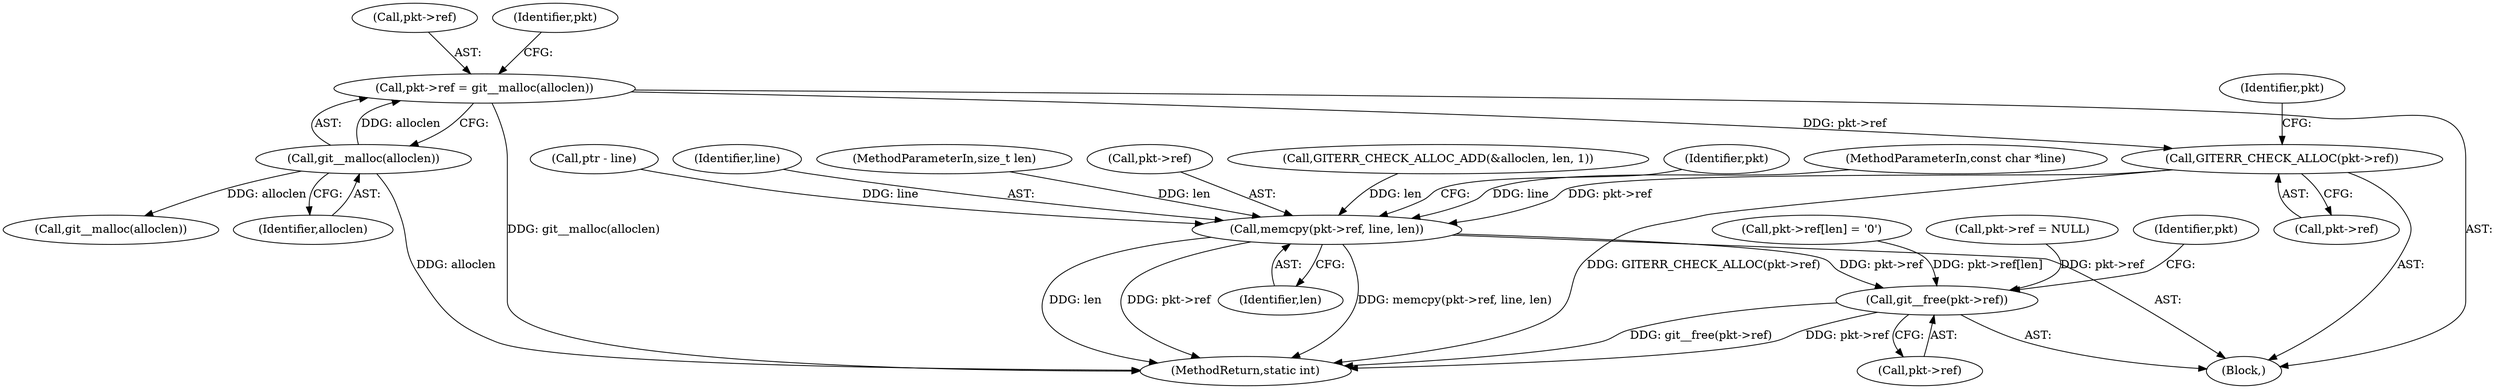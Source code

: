 digraph "0_libgit2_1f9a8510e1d2f20ed7334eeeddb92c4dd8e7c649@API" {
"1000148" [label="(Call,pkt->ref = git__malloc(alloclen))"];
"1000152" [label="(Call,git__malloc(alloclen))"];
"1000154" [label="(Call,GITERR_CHECK_ALLOC(pkt->ref))"];
"1000158" [label="(Call,memcpy(pkt->ref, line, len))"];
"1000229" [label="(Call,git__free(pkt->ref))"];
"1000162" [label="(Identifier,line)"];
"1000104" [label="(MethodParameterIn,size_t len)"];
"1000105" [label="(Block,)"];
"1000153" [label="(Identifier,alloclen)"];
"1000159" [label="(Call,pkt->ref)"];
"1000229" [label="(Call,git__free(pkt->ref))"];
"1000143" [label="(Call,GITERR_CHECK_ALLOC_ADD(&alloclen, len, 1))"];
"1000163" [label="(Identifier,len)"];
"1000198" [label="(Call,git__malloc(alloclen))"];
"1000167" [label="(Identifier,pkt)"];
"1000164" [label="(Call,pkt->ref[len] = '\0')"];
"1000154" [label="(Call,GITERR_CHECK_ALLOC(pkt->ref))"];
"1000103" [label="(MethodParameterIn,const char *line)"];
"1000158" [label="(Call,memcpy(pkt->ref, line, len))"];
"1000155" [label="(Call,pkt->ref)"];
"1000148" [label="(Call,pkt->ref = git__malloc(alloclen))"];
"1000117" [label="(Call,pkt->ref = NULL)"];
"1000238" [label="(MethodReturn,static int)"];
"1000140" [label="(Call,ptr - line)"];
"1000160" [label="(Identifier,pkt)"];
"1000149" [label="(Call,pkt->ref)"];
"1000156" [label="(Identifier,pkt)"];
"1000230" [label="(Call,pkt->ref)"];
"1000152" [label="(Call,git__malloc(alloclen))"];
"1000234" [label="(Identifier,pkt)"];
"1000148" -> "1000105"  [label="AST: "];
"1000148" -> "1000152"  [label="CFG: "];
"1000149" -> "1000148"  [label="AST: "];
"1000152" -> "1000148"  [label="AST: "];
"1000156" -> "1000148"  [label="CFG: "];
"1000148" -> "1000238"  [label="DDG: git__malloc(alloclen)"];
"1000152" -> "1000148"  [label="DDG: alloclen"];
"1000148" -> "1000154"  [label="DDG: pkt->ref"];
"1000152" -> "1000153"  [label="CFG: "];
"1000153" -> "1000152"  [label="AST: "];
"1000152" -> "1000238"  [label="DDG: alloclen"];
"1000152" -> "1000198"  [label="DDG: alloclen"];
"1000154" -> "1000105"  [label="AST: "];
"1000154" -> "1000155"  [label="CFG: "];
"1000155" -> "1000154"  [label="AST: "];
"1000160" -> "1000154"  [label="CFG: "];
"1000154" -> "1000238"  [label="DDG: GITERR_CHECK_ALLOC(pkt->ref)"];
"1000154" -> "1000158"  [label="DDG: pkt->ref"];
"1000158" -> "1000105"  [label="AST: "];
"1000158" -> "1000163"  [label="CFG: "];
"1000159" -> "1000158"  [label="AST: "];
"1000162" -> "1000158"  [label="AST: "];
"1000163" -> "1000158"  [label="AST: "];
"1000167" -> "1000158"  [label="CFG: "];
"1000158" -> "1000238"  [label="DDG: len"];
"1000158" -> "1000238"  [label="DDG: pkt->ref"];
"1000158" -> "1000238"  [label="DDG: memcpy(pkt->ref, line, len)"];
"1000140" -> "1000158"  [label="DDG: line"];
"1000103" -> "1000158"  [label="DDG: line"];
"1000143" -> "1000158"  [label="DDG: len"];
"1000104" -> "1000158"  [label="DDG: len"];
"1000158" -> "1000229"  [label="DDG: pkt->ref"];
"1000229" -> "1000105"  [label="AST: "];
"1000229" -> "1000230"  [label="CFG: "];
"1000230" -> "1000229"  [label="AST: "];
"1000234" -> "1000229"  [label="CFG: "];
"1000229" -> "1000238"  [label="DDG: git__free(pkt->ref)"];
"1000229" -> "1000238"  [label="DDG: pkt->ref"];
"1000117" -> "1000229"  [label="DDG: pkt->ref"];
"1000164" -> "1000229"  [label="DDG: pkt->ref[len]"];
}
